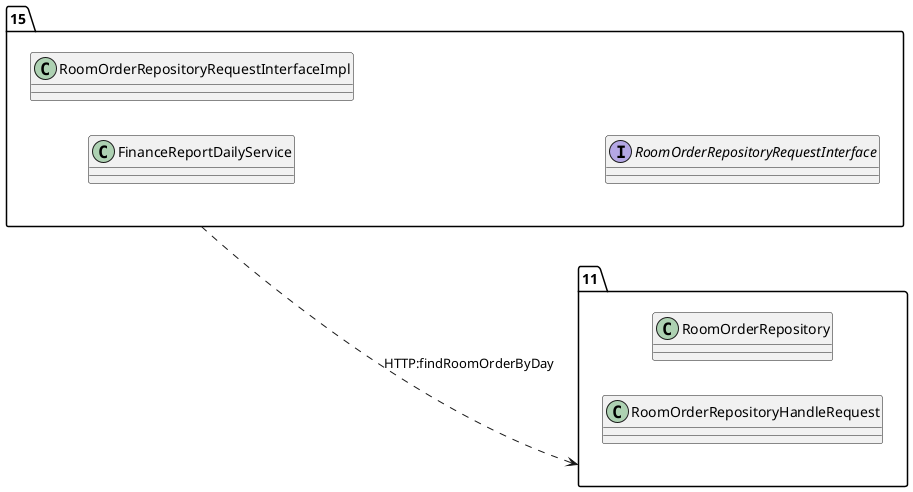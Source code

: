@startuml 
allow_mixing
left to right direction
package "15"{
class FinanceReportDailyService
class RoomOrderRepositoryRequestInterfaceImpl
interface RoomOrderRepositoryRequestInterface

}
package "11"{
class RoomOrderRepository
class RoomOrderRepositoryHandleRequest

}
"15" ..> "11":HTTP:findRoomOrderByDay
@enduml